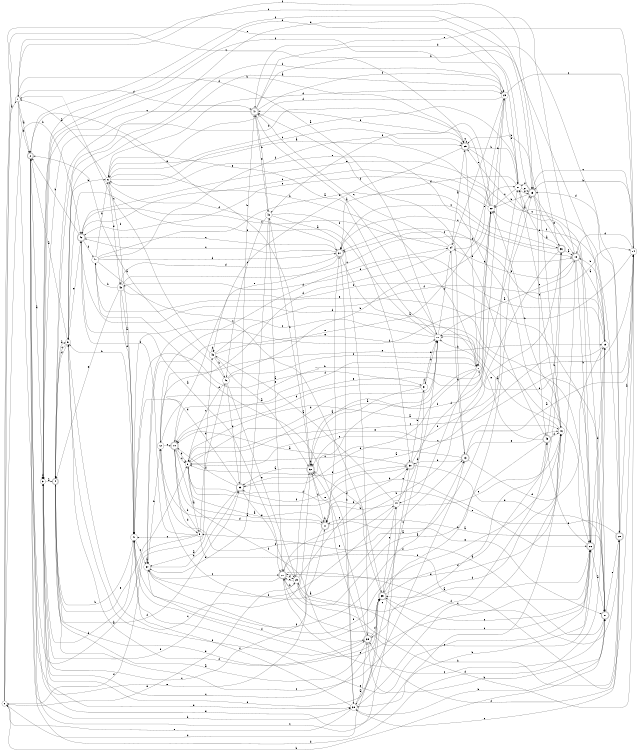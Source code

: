 digraph n40_7 {
__start0 [label="" shape="none"];

rankdir=LR;
size="8,5";

s0 [style="filled", color="black", fillcolor="white" shape="circle", label="0"];
s1 [style="filled", color="black", fillcolor="white" shape="circle", label="1"];
s2 [style="rounded,filled", color="black", fillcolor="white" shape="doublecircle", label="2"];
s3 [style="filled", color="black", fillcolor="white" shape="circle", label="3"];
s4 [style="rounded,filled", color="black", fillcolor="white" shape="doublecircle", label="4"];
s5 [style="filled", color="black", fillcolor="white" shape="circle", label="5"];
s6 [style="filled", color="black", fillcolor="white" shape="circle", label="6"];
s7 [style="filled", color="black", fillcolor="white" shape="circle", label="7"];
s8 [style="filled", color="black", fillcolor="white" shape="circle", label="8"];
s9 [style="filled", color="black", fillcolor="white" shape="circle", label="9"];
s10 [style="rounded,filled", color="black", fillcolor="white" shape="doublecircle", label="10"];
s11 [style="rounded,filled", color="black", fillcolor="white" shape="doublecircle", label="11"];
s12 [style="filled", color="black", fillcolor="white" shape="circle", label="12"];
s13 [style="rounded,filled", color="black", fillcolor="white" shape="doublecircle", label="13"];
s14 [style="filled", color="black", fillcolor="white" shape="circle", label="14"];
s15 [style="rounded,filled", color="black", fillcolor="white" shape="doublecircle", label="15"];
s16 [style="filled", color="black", fillcolor="white" shape="circle", label="16"];
s17 [style="filled", color="black", fillcolor="white" shape="circle", label="17"];
s18 [style="rounded,filled", color="black", fillcolor="white" shape="doublecircle", label="18"];
s19 [style="filled", color="black", fillcolor="white" shape="circle", label="19"];
s20 [style="rounded,filled", color="black", fillcolor="white" shape="doublecircle", label="20"];
s21 [style="filled", color="black", fillcolor="white" shape="circle", label="21"];
s22 [style="filled", color="black", fillcolor="white" shape="circle", label="22"];
s23 [style="filled", color="black", fillcolor="white" shape="circle", label="23"];
s24 [style="filled", color="black", fillcolor="white" shape="circle", label="24"];
s25 [style="rounded,filled", color="black", fillcolor="white" shape="doublecircle", label="25"];
s26 [style="rounded,filled", color="black", fillcolor="white" shape="doublecircle", label="26"];
s27 [style="rounded,filled", color="black", fillcolor="white" shape="doublecircle", label="27"];
s28 [style="rounded,filled", color="black", fillcolor="white" shape="doublecircle", label="28"];
s29 [style="filled", color="black", fillcolor="white" shape="circle", label="29"];
s30 [style="rounded,filled", color="black", fillcolor="white" shape="doublecircle", label="30"];
s31 [style="filled", color="black", fillcolor="white" shape="circle", label="31"];
s32 [style="rounded,filled", color="black", fillcolor="white" shape="doublecircle", label="32"];
s33 [style="rounded,filled", color="black", fillcolor="white" shape="doublecircle", label="33"];
s34 [style="filled", color="black", fillcolor="white" shape="circle", label="34"];
s35 [style="rounded,filled", color="black", fillcolor="white" shape="doublecircle", label="35"];
s36 [style="rounded,filled", color="black", fillcolor="white" shape="doublecircle", label="36"];
s37 [style="rounded,filled", color="black", fillcolor="white" shape="doublecircle", label="37"];
s38 [style="filled", color="black", fillcolor="white" shape="circle", label="38"];
s39 [style="rounded,filled", color="black", fillcolor="white" shape="doublecircle", label="39"];
s40 [style="filled", color="black", fillcolor="white" shape="circle", label="40"];
s41 [style="filled", color="black", fillcolor="white" shape="circle", label="41"];
s42 [style="rounded,filled", color="black", fillcolor="white" shape="doublecircle", label="42"];
s43 [style="filled", color="black", fillcolor="white" shape="circle", label="43"];
s44 [style="filled", color="black", fillcolor="white" shape="circle", label="44"];
s45 [style="filled", color="black", fillcolor="white" shape="circle", label="45"];
s46 [style="filled", color="black", fillcolor="white" shape="circle", label="46"];
s47 [style="rounded,filled", color="black", fillcolor="white" shape="doublecircle", label="47"];
s48 [style="filled", color="black", fillcolor="white" shape="circle", label="48"];
s49 [style="rounded,filled", color="black", fillcolor="white" shape="doublecircle", label="49"];
s0 -> s1 [label="a"];
s0 -> s42 [label="b"];
s0 -> s25 [label="c"];
s0 -> s35 [label="d"];
s0 -> s23 [label="e"];
s0 -> s46 [label="f"];
s1 -> s2 [label="a"];
s1 -> s2 [label="b"];
s1 -> s15 [label="c"];
s1 -> s47 [label="d"];
s1 -> s11 [label="e"];
s1 -> s36 [label="f"];
s2 -> s3 [label="a"];
s2 -> s38 [label="b"];
s2 -> s16 [label="c"];
s2 -> s19 [label="d"];
s2 -> s44 [label="e"];
s2 -> s15 [label="f"];
s3 -> s4 [label="a"];
s3 -> s25 [label="b"];
s3 -> s35 [label="c"];
s3 -> s38 [label="d"];
s3 -> s13 [label="e"];
s3 -> s3 [label="f"];
s4 -> s5 [label="a"];
s4 -> s41 [label="b"];
s4 -> s49 [label="c"];
s4 -> s39 [label="d"];
s4 -> s8 [label="e"];
s4 -> s33 [label="f"];
s5 -> s2 [label="a"];
s5 -> s6 [label="b"];
s5 -> s4 [label="c"];
s5 -> s4 [label="d"];
s5 -> s42 [label="e"];
s5 -> s23 [label="f"];
s6 -> s1 [label="a"];
s6 -> s7 [label="b"];
s6 -> s25 [label="c"];
s6 -> s23 [label="d"];
s6 -> s43 [label="e"];
s6 -> s41 [label="f"];
s7 -> s8 [label="a"];
s7 -> s17 [label="b"];
s7 -> s44 [label="c"];
s7 -> s33 [label="d"];
s7 -> s22 [label="e"];
s7 -> s10 [label="f"];
s8 -> s9 [label="a"];
s8 -> s26 [label="b"];
s8 -> s14 [label="c"];
s8 -> s17 [label="d"];
s8 -> s16 [label="e"];
s8 -> s30 [label="f"];
s9 -> s2 [label="a"];
s9 -> s10 [label="b"];
s9 -> s41 [label="c"];
s9 -> s45 [label="d"];
s9 -> s14 [label="e"];
s9 -> s42 [label="f"];
s10 -> s11 [label="a"];
s10 -> s8 [label="b"];
s10 -> s8 [label="c"];
s10 -> s9 [label="d"];
s10 -> s15 [label="e"];
s10 -> s39 [label="f"];
s11 -> s8 [label="a"];
s11 -> s11 [label="b"];
s11 -> s3 [label="c"];
s11 -> s12 [label="d"];
s11 -> s27 [label="e"];
s11 -> s37 [label="f"];
s12 -> s13 [label="a"];
s12 -> s22 [label="b"];
s12 -> s10 [label="c"];
s12 -> s24 [label="d"];
s12 -> s19 [label="e"];
s12 -> s44 [label="f"];
s13 -> s14 [label="a"];
s13 -> s30 [label="b"];
s13 -> s8 [label="c"];
s13 -> s19 [label="d"];
s13 -> s16 [label="e"];
s13 -> s47 [label="f"];
s14 -> s8 [label="a"];
s14 -> s15 [label="b"];
s14 -> s15 [label="c"];
s14 -> s18 [label="d"];
s14 -> s47 [label="e"];
s14 -> s34 [label="f"];
s15 -> s16 [label="a"];
s15 -> s22 [label="b"];
s15 -> s49 [label="c"];
s15 -> s3 [label="d"];
s15 -> s18 [label="e"];
s15 -> s21 [label="f"];
s16 -> s17 [label="a"];
s16 -> s22 [label="b"];
s16 -> s21 [label="c"];
s16 -> s35 [label="d"];
s16 -> s6 [label="e"];
s16 -> s34 [label="f"];
s17 -> s18 [label="a"];
s17 -> s24 [label="b"];
s17 -> s41 [label="c"];
s17 -> s1 [label="d"];
s17 -> s3 [label="e"];
s17 -> s5 [label="f"];
s18 -> s19 [label="a"];
s18 -> s26 [label="b"];
s18 -> s37 [label="c"];
s18 -> s4 [label="d"];
s18 -> s20 [label="e"];
s18 -> s24 [label="f"];
s19 -> s8 [label="a"];
s19 -> s18 [label="b"];
s19 -> s20 [label="c"];
s19 -> s37 [label="d"];
s19 -> s43 [label="e"];
s19 -> s22 [label="f"];
s20 -> s21 [label="a"];
s20 -> s29 [label="b"];
s20 -> s27 [label="c"];
s20 -> s29 [label="d"];
s20 -> s3 [label="e"];
s20 -> s28 [label="f"];
s21 -> s6 [label="a"];
s21 -> s15 [label="b"];
s21 -> s22 [label="c"];
s21 -> s37 [label="d"];
s21 -> s15 [label="e"];
s21 -> s3 [label="f"];
s22 -> s6 [label="a"];
s22 -> s23 [label="b"];
s22 -> s42 [label="c"];
s22 -> s4 [label="d"];
s22 -> s42 [label="e"];
s22 -> s48 [label="f"];
s23 -> s5 [label="a"];
s23 -> s20 [label="b"];
s23 -> s14 [label="c"];
s23 -> s6 [label="d"];
s23 -> s24 [label="e"];
s23 -> s21 [label="f"];
s24 -> s25 [label="a"];
s24 -> s13 [label="b"];
s24 -> s47 [label="c"];
s24 -> s12 [label="d"];
s24 -> s21 [label="e"];
s24 -> s42 [label="f"];
s25 -> s26 [label="a"];
s25 -> s21 [label="b"];
s25 -> s25 [label="c"];
s25 -> s45 [label="d"];
s25 -> s7 [label="e"];
s25 -> s47 [label="f"];
s26 -> s27 [label="a"];
s26 -> s38 [label="b"];
s26 -> s35 [label="c"];
s26 -> s19 [label="d"];
s26 -> s41 [label="e"];
s26 -> s49 [label="f"];
s27 -> s11 [label="a"];
s27 -> s0 [label="b"];
s27 -> s25 [label="c"];
s27 -> s7 [label="d"];
s27 -> s28 [label="e"];
s27 -> s9 [label="f"];
s28 -> s14 [label="a"];
s28 -> s29 [label="b"];
s28 -> s38 [label="c"];
s28 -> s15 [label="d"];
s28 -> s11 [label="e"];
s28 -> s39 [label="f"];
s29 -> s26 [label="a"];
s29 -> s30 [label="b"];
s29 -> s20 [label="c"];
s29 -> s14 [label="d"];
s29 -> s0 [label="e"];
s29 -> s32 [label="f"];
s30 -> s10 [label="a"];
s30 -> s31 [label="b"];
s30 -> s38 [label="c"];
s30 -> s27 [label="d"];
s30 -> s33 [label="e"];
s30 -> s22 [label="f"];
s31 -> s32 [label="a"];
s31 -> s17 [label="b"];
s31 -> s35 [label="c"];
s31 -> s10 [label="d"];
s31 -> s17 [label="e"];
s31 -> s31 [label="f"];
s32 -> s33 [label="a"];
s32 -> s48 [label="b"];
s32 -> s5 [label="c"];
s32 -> s32 [label="d"];
s32 -> s2 [label="e"];
s32 -> s11 [label="f"];
s33 -> s34 [label="a"];
s33 -> s47 [label="b"];
s33 -> s17 [label="c"];
s33 -> s41 [label="d"];
s33 -> s20 [label="e"];
s33 -> s10 [label="f"];
s34 -> s34 [label="a"];
s34 -> s12 [label="b"];
s34 -> s20 [label="c"];
s34 -> s33 [label="d"];
s34 -> s23 [label="e"];
s34 -> s35 [label="f"];
s35 -> s36 [label="a"];
s35 -> s15 [label="b"];
s35 -> s26 [label="c"];
s35 -> s32 [label="d"];
s35 -> s44 [label="e"];
s35 -> s5 [label="f"];
s36 -> s18 [label="a"];
s36 -> s25 [label="b"];
s36 -> s37 [label="c"];
s36 -> s21 [label="d"];
s36 -> s32 [label="e"];
s36 -> s32 [label="f"];
s37 -> s7 [label="a"];
s37 -> s38 [label="b"];
s37 -> s42 [label="c"];
s37 -> s43 [label="d"];
s37 -> s10 [label="e"];
s37 -> s6 [label="f"];
s38 -> s39 [label="a"];
s38 -> s27 [label="b"];
s38 -> s16 [label="c"];
s38 -> s40 [label="d"];
s38 -> s0 [label="e"];
s38 -> s41 [label="f"];
s39 -> s4 [label="a"];
s39 -> s27 [label="b"];
s39 -> s32 [label="c"];
s39 -> s35 [label="d"];
s39 -> s32 [label="e"];
s39 -> s5 [label="f"];
s40 -> s36 [label="a"];
s40 -> s6 [label="b"];
s40 -> s35 [label="c"];
s40 -> s37 [label="d"];
s40 -> s26 [label="e"];
s40 -> s25 [label="f"];
s41 -> s31 [label="a"];
s41 -> s5 [label="b"];
s41 -> s34 [label="c"];
s41 -> s3 [label="d"];
s41 -> s26 [label="e"];
s41 -> s13 [label="f"];
s42 -> s29 [label="a"];
s42 -> s2 [label="b"];
s42 -> s37 [label="c"];
s42 -> s26 [label="d"];
s42 -> s28 [label="e"];
s42 -> s40 [label="f"];
s43 -> s41 [label="a"];
s43 -> s40 [label="b"];
s43 -> s18 [label="c"];
s43 -> s41 [label="d"];
s43 -> s4 [label="e"];
s43 -> s26 [label="f"];
s44 -> s45 [label="a"];
s44 -> s11 [label="b"];
s44 -> s30 [label="c"];
s44 -> s17 [label="d"];
s44 -> s16 [label="e"];
s44 -> s34 [label="f"];
s45 -> s32 [label="a"];
s45 -> s46 [label="b"];
s45 -> s1 [label="c"];
s45 -> s45 [label="d"];
s45 -> s17 [label="e"];
s45 -> s14 [label="f"];
s46 -> s2 [label="a"];
s46 -> s22 [label="b"];
s46 -> s8 [label="c"];
s46 -> s33 [label="d"];
s46 -> s29 [label="e"];
s46 -> s7 [label="f"];
s47 -> s17 [label="a"];
s47 -> s27 [label="b"];
s47 -> s3 [label="c"];
s47 -> s28 [label="d"];
s47 -> s48 [label="e"];
s47 -> s23 [label="f"];
s48 -> s39 [label="a"];
s48 -> s47 [label="b"];
s48 -> s46 [label="c"];
s48 -> s34 [label="d"];
s48 -> s20 [label="e"];
s48 -> s30 [label="f"];
s49 -> s20 [label="a"];
s49 -> s36 [label="b"];
s49 -> s37 [label="c"];
s49 -> s39 [label="d"];
s49 -> s17 [label="e"];
s49 -> s16 [label="f"];

}